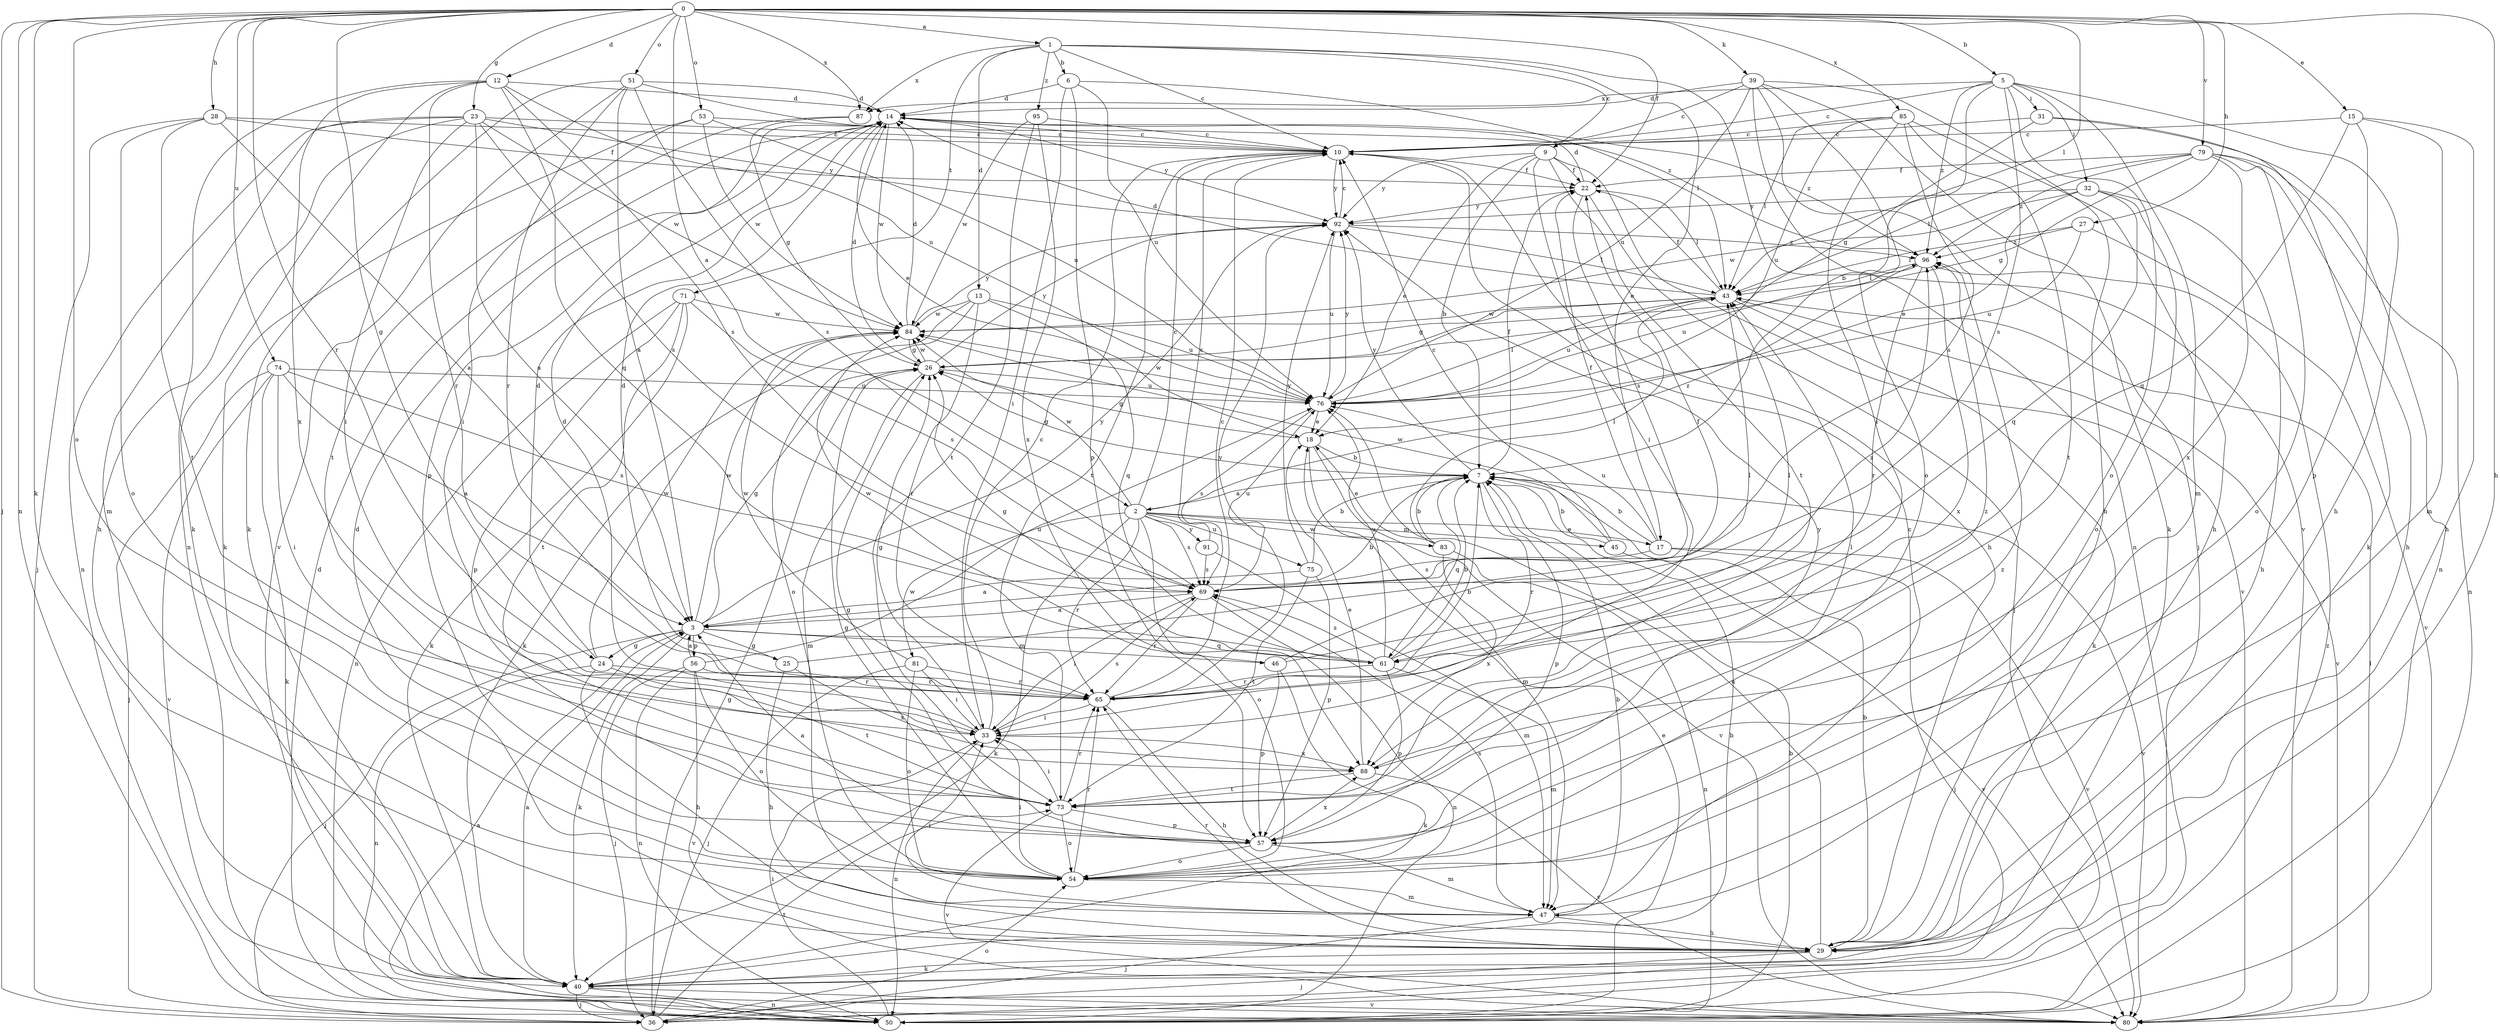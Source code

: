 strict digraph  {
0;
1;
2;
3;
5;
6;
7;
9;
10;
12;
13;
14;
15;
17;
18;
22;
23;
24;
25;
26;
27;
28;
29;
31;
32;
33;
36;
39;
40;
43;
45;
46;
47;
50;
51;
53;
54;
56;
57;
61;
65;
69;
71;
73;
74;
75;
76;
79;
80;
81;
83;
84;
85;
87;
88;
91;
92;
95;
96;
0 -> 1  [label=a];
0 -> 2  [label=a];
0 -> 5  [label=b];
0 -> 12  [label=d];
0 -> 15  [label=e];
0 -> 22  [label=f];
0 -> 23  [label=g];
0 -> 24  [label=g];
0 -> 27  [label=h];
0 -> 28  [label=h];
0 -> 29  [label=h];
0 -> 36  [label=j];
0 -> 39  [label=k];
0 -> 40  [label=k];
0 -> 43  [label=l];
0 -> 50  [label=n];
0 -> 51  [label=o];
0 -> 53  [label=o];
0 -> 54  [label=o];
0 -> 65  [label=r];
0 -> 74  [label=u];
0 -> 79  [label=v];
0 -> 85  [label=x];
0 -> 87  [label=x];
1 -> 6  [label=b];
1 -> 9  [label=c];
1 -> 10  [label=c];
1 -> 13  [label=d];
1 -> 17  [label=e];
1 -> 71  [label=t];
1 -> 80  [label=v];
1 -> 87  [label=x];
1 -> 95  [label=z];
2 -> 10  [label=c];
2 -> 17  [label=e];
2 -> 40  [label=k];
2 -> 45  [label=m];
2 -> 54  [label=o];
2 -> 65  [label=r];
2 -> 69  [label=s];
2 -> 75  [label=u];
2 -> 81  [label=w];
2 -> 83  [label=w];
2 -> 84  [label=w];
2 -> 91  [label=y];
2 -> 96  [label=z];
3 -> 7  [label=b];
3 -> 24  [label=g];
3 -> 25  [label=g];
3 -> 26  [label=g];
3 -> 36  [label=j];
3 -> 40  [label=k];
3 -> 46  [label=m];
3 -> 56  [label=p];
3 -> 61  [label=q];
3 -> 84  [label=w];
3 -> 92  [label=y];
5 -> 7  [label=b];
5 -> 10  [label=c];
5 -> 29  [label=h];
5 -> 31  [label=i];
5 -> 32  [label=i];
5 -> 47  [label=m];
5 -> 54  [label=o];
5 -> 69  [label=s];
5 -> 87  [label=x];
5 -> 96  [label=z];
6 -> 14  [label=d];
6 -> 33  [label=i];
6 -> 43  [label=l];
6 -> 57  [label=p];
6 -> 76  [label=u];
7 -> 2  [label=a];
7 -> 22  [label=f];
7 -> 26  [label=g];
7 -> 57  [label=p];
7 -> 61  [label=q];
7 -> 65  [label=r];
7 -> 80  [label=v];
7 -> 92  [label=y];
9 -> 7  [label=b];
9 -> 18  [label=e];
9 -> 22  [label=f];
9 -> 33  [label=i];
9 -> 73  [label=t];
9 -> 80  [label=v];
9 -> 92  [label=y];
10 -> 22  [label=f];
10 -> 29  [label=h];
10 -> 73  [label=t];
10 -> 92  [label=y];
12 -> 14  [label=d];
12 -> 40  [label=k];
12 -> 50  [label=n];
12 -> 61  [label=q];
12 -> 65  [label=r];
12 -> 69  [label=s];
12 -> 76  [label=u];
12 -> 88  [label=x];
13 -> 40  [label=k];
13 -> 54  [label=o];
13 -> 61  [label=q];
13 -> 65  [label=r];
13 -> 76  [label=u];
13 -> 84  [label=w];
14 -> 10  [label=c];
14 -> 18  [label=e];
14 -> 57  [label=p];
14 -> 84  [label=w];
14 -> 92  [label=y];
14 -> 96  [label=z];
15 -> 10  [label=c];
15 -> 29  [label=h];
15 -> 47  [label=m];
15 -> 57  [label=p];
15 -> 61  [label=q];
17 -> 7  [label=b];
17 -> 22  [label=f];
17 -> 36  [label=j];
17 -> 69  [label=s];
17 -> 76  [label=u];
17 -> 80  [label=v];
18 -> 7  [label=b];
18 -> 26  [label=g];
18 -> 47  [label=m];
18 -> 80  [label=v];
22 -> 14  [label=d];
22 -> 36  [label=j];
22 -> 43  [label=l];
22 -> 69  [label=s];
22 -> 92  [label=y];
23 -> 3  [label=a];
23 -> 10  [label=c];
23 -> 29  [label=h];
23 -> 33  [label=i];
23 -> 47  [label=m];
23 -> 50  [label=n];
23 -> 69  [label=s];
23 -> 84  [label=w];
23 -> 92  [label=y];
24 -> 14  [label=d];
24 -> 29  [label=h];
24 -> 50  [label=n];
24 -> 65  [label=r];
24 -> 73  [label=t];
24 -> 84  [label=w];
25 -> 14  [label=d];
25 -> 29  [label=h];
25 -> 43  [label=l];
25 -> 88  [label=x];
26 -> 14  [label=d];
26 -> 47  [label=m];
26 -> 76  [label=u];
26 -> 84  [label=w];
26 -> 92  [label=y];
27 -> 43  [label=l];
27 -> 76  [label=u];
27 -> 80  [label=v];
27 -> 96  [label=z];
28 -> 3  [label=a];
28 -> 10  [label=c];
28 -> 22  [label=f];
28 -> 36  [label=j];
28 -> 54  [label=o];
28 -> 73  [label=t];
29 -> 7  [label=b];
29 -> 14  [label=d];
29 -> 36  [label=j];
29 -> 40  [label=k];
29 -> 65  [label=r];
29 -> 76  [label=u];
31 -> 10  [label=c];
31 -> 26  [label=g];
31 -> 40  [label=k];
31 -> 50  [label=n];
32 -> 18  [label=e];
32 -> 29  [label=h];
32 -> 54  [label=o];
32 -> 61  [label=q];
32 -> 84  [label=w];
32 -> 92  [label=y];
33 -> 10  [label=c];
33 -> 14  [label=d];
33 -> 26  [label=g];
33 -> 50  [label=n];
33 -> 69  [label=s];
33 -> 88  [label=x];
36 -> 26  [label=g];
36 -> 54  [label=o];
36 -> 73  [label=t];
39 -> 10  [label=c];
39 -> 14  [label=d];
39 -> 29  [label=h];
39 -> 36  [label=j];
39 -> 40  [label=k];
39 -> 50  [label=n];
39 -> 54  [label=o];
39 -> 76  [label=u];
40 -> 3  [label=a];
40 -> 7  [label=b];
40 -> 36  [label=j];
40 -> 50  [label=n];
40 -> 80  [label=v];
43 -> 14  [label=d];
43 -> 22  [label=f];
43 -> 26  [label=g];
43 -> 40  [label=k];
43 -> 76  [label=u];
43 -> 80  [label=v];
43 -> 84  [label=w];
45 -> 7  [label=b];
45 -> 10  [label=c];
45 -> 80  [label=v];
45 -> 84  [label=w];
46 -> 22  [label=f];
46 -> 40  [label=k];
46 -> 57  [label=p];
46 -> 84  [label=w];
46 -> 96  [label=z];
47 -> 7  [label=b];
47 -> 10  [label=c];
47 -> 29  [label=h];
47 -> 33  [label=i];
47 -> 36  [label=j];
47 -> 69  [label=s];
50 -> 3  [label=a];
50 -> 7  [label=b];
50 -> 14  [label=d];
50 -> 18  [label=e];
50 -> 33  [label=i];
50 -> 96  [label=z];
51 -> 3  [label=a];
51 -> 14  [label=d];
51 -> 40  [label=k];
51 -> 65  [label=r];
51 -> 69  [label=s];
51 -> 80  [label=v];
51 -> 96  [label=z];
53 -> 10  [label=c];
53 -> 33  [label=i];
53 -> 40  [label=k];
53 -> 76  [label=u];
53 -> 84  [label=w];
54 -> 26  [label=g];
54 -> 33  [label=i];
54 -> 47  [label=m];
54 -> 65  [label=r];
54 -> 96  [label=z];
56 -> 3  [label=a];
56 -> 36  [label=j];
56 -> 50  [label=n];
56 -> 54  [label=o];
56 -> 65  [label=r];
56 -> 76  [label=u];
56 -> 80  [label=v];
57 -> 3  [label=a];
57 -> 26  [label=g];
57 -> 47  [label=m];
57 -> 54  [label=o];
57 -> 88  [label=x];
57 -> 92  [label=y];
61 -> 7  [label=b];
61 -> 26  [label=g];
61 -> 43  [label=l];
61 -> 47  [label=m];
61 -> 57  [label=p];
61 -> 65  [label=r];
61 -> 69  [label=s];
61 -> 76  [label=u];
65 -> 7  [label=b];
65 -> 10  [label=c];
65 -> 29  [label=h];
65 -> 33  [label=i];
65 -> 92  [label=y];
69 -> 3  [label=a];
69 -> 33  [label=i];
69 -> 50  [label=n];
69 -> 65  [label=r];
69 -> 76  [label=u];
71 -> 40  [label=k];
71 -> 50  [label=n];
71 -> 57  [label=p];
71 -> 69  [label=s];
71 -> 73  [label=t];
71 -> 84  [label=w];
73 -> 33  [label=i];
73 -> 43  [label=l];
73 -> 54  [label=o];
73 -> 57  [label=p];
73 -> 65  [label=r];
73 -> 80  [label=v];
74 -> 3  [label=a];
74 -> 33  [label=i];
74 -> 36  [label=j];
74 -> 40  [label=k];
74 -> 69  [label=s];
74 -> 76  [label=u];
74 -> 80  [label=v];
75 -> 3  [label=a];
75 -> 7  [label=b];
75 -> 57  [label=p];
75 -> 73  [label=t];
75 -> 92  [label=y];
76 -> 18  [label=e];
76 -> 43  [label=l];
76 -> 69  [label=s];
76 -> 84  [label=w];
76 -> 92  [label=y];
79 -> 22  [label=f];
79 -> 26  [label=g];
79 -> 29  [label=h];
79 -> 43  [label=l];
79 -> 50  [label=n];
79 -> 54  [label=o];
79 -> 88  [label=x];
79 -> 96  [label=z];
80 -> 43  [label=l];
81 -> 33  [label=i];
81 -> 36  [label=j];
81 -> 54  [label=o];
81 -> 65  [label=r];
81 -> 84  [label=w];
83 -> 7  [label=b];
83 -> 18  [label=e];
83 -> 43  [label=l];
83 -> 50  [label=n];
83 -> 88  [label=x];
84 -> 14  [label=d];
84 -> 26  [label=g];
84 -> 92  [label=y];
85 -> 10  [label=c];
85 -> 29  [label=h];
85 -> 33  [label=i];
85 -> 43  [label=l];
85 -> 69  [label=s];
85 -> 73  [label=t];
85 -> 76  [label=u];
87 -> 26  [label=g];
87 -> 73  [label=t];
88 -> 18  [label=e];
88 -> 73  [label=t];
88 -> 80  [label=v];
88 -> 96  [label=z];
91 -> 10  [label=c];
91 -> 47  [label=m];
91 -> 69  [label=s];
92 -> 10  [label=c];
92 -> 43  [label=l];
92 -> 76  [label=u];
92 -> 96  [label=z];
95 -> 10  [label=c];
95 -> 73  [label=t];
95 -> 84  [label=w];
95 -> 88  [label=x];
96 -> 43  [label=l];
96 -> 65  [label=r];
96 -> 76  [label=u];
96 -> 88  [label=x];
}
